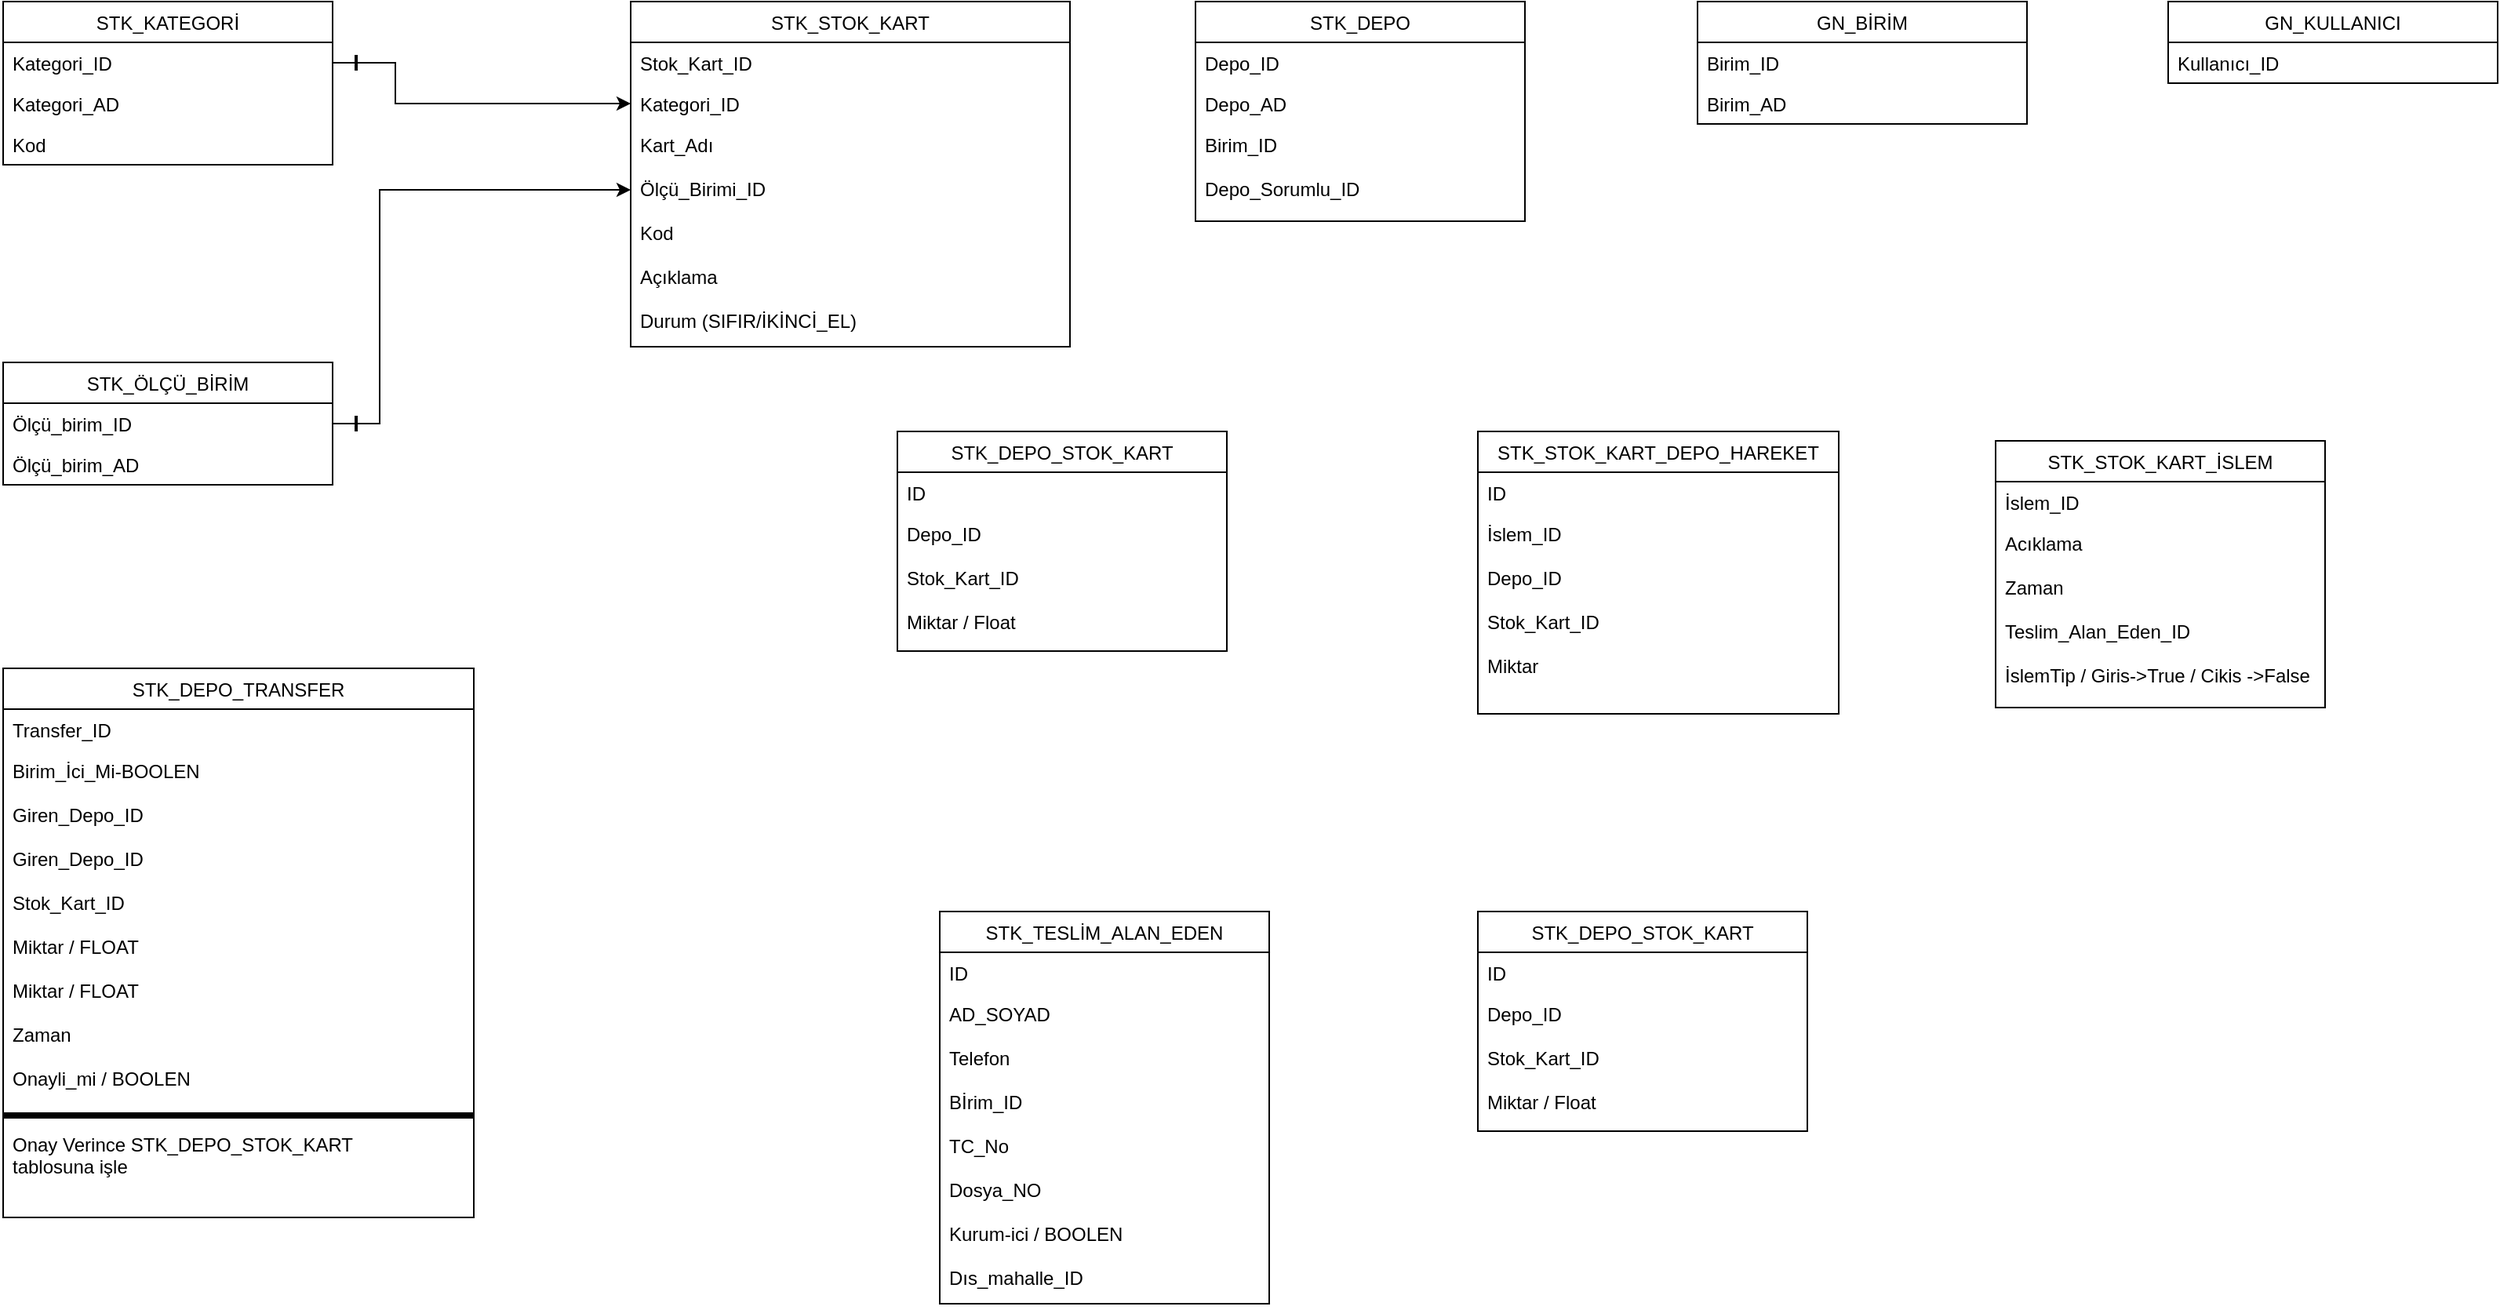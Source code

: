 <mxfile version="14.8.6" type="github"><diagram id="fS6i8GB3aAeq0cGz4JQb" name="Page-1"><mxGraphModel dx="2255" dy="1323" grid="1" gridSize="10" guides="1" tooltips="1" connect="1" arrows="1" fold="1" page="1" pageScale="1" pageWidth="1654" pageHeight="1169" math="0" shadow="0"><root><mxCell id="0"/><mxCell id="1" parent="0"/><mxCell id="K7XLx4ym4blW93inoASt-127" value="STK_KATEGORİ" style="swimlane;fontStyle=0;childLayout=stackLayout;horizontal=1;startSize=26;fillColor=none;horizontalStack=0;resizeParent=1;resizeParentMax=0;resizeLast=0;collapsible=1;marginBottom=0;" vertex="1" parent="1"><mxGeometry x="20" y="20" width="210" height="104" as="geometry"/></mxCell><mxCell id="K7XLx4ym4blW93inoASt-128" value="Kategori_ID" style="text;strokeColor=none;fillColor=none;align=left;verticalAlign=top;spacingLeft=4;spacingRight=4;overflow=hidden;rotatable=0;points=[[0,0.5],[1,0.5]];portConstraint=eastwest;" vertex="1" parent="K7XLx4ym4blW93inoASt-127"><mxGeometry y="26" width="210" height="26" as="geometry"/></mxCell><mxCell id="K7XLx4ym4blW93inoASt-129" value="Kategori_AD" style="text;strokeColor=none;fillColor=none;align=left;verticalAlign=top;spacingLeft=4;spacingRight=4;overflow=hidden;rotatable=0;points=[[0,0.5],[1,0.5]];portConstraint=eastwest;" vertex="1" parent="K7XLx4ym4blW93inoASt-127"><mxGeometry y="52" width="210" height="26" as="geometry"/></mxCell><mxCell id="K7XLx4ym4blW93inoASt-130" value="Kod" style="text;strokeColor=none;fillColor=none;align=left;verticalAlign=top;spacingLeft=4;spacingRight=4;overflow=hidden;rotatable=0;points=[[0,0.5],[1,0.5]];portConstraint=eastwest;" vertex="1" parent="K7XLx4ym4blW93inoASt-127"><mxGeometry y="78" width="210" height="26" as="geometry"/></mxCell><mxCell id="K7XLx4ym4blW93inoASt-131" value="STK_STOK_KART" style="swimlane;fontStyle=0;childLayout=stackLayout;horizontal=1;startSize=26;fillColor=none;horizontalStack=0;resizeParent=1;resizeParentMax=0;resizeLast=0;collapsible=1;marginBottom=0;" vertex="1" parent="1"><mxGeometry x="420" y="20" width="280" height="220" as="geometry"/></mxCell><mxCell id="K7XLx4ym4blW93inoASt-132" value="Stok_Kart_ID" style="text;strokeColor=none;fillColor=none;align=left;verticalAlign=top;spacingLeft=4;spacingRight=4;overflow=hidden;rotatable=0;points=[[0,0.5],[1,0.5]];portConstraint=eastwest;" vertex="1" parent="K7XLx4ym4blW93inoASt-131"><mxGeometry y="26" width="280" height="26" as="geometry"/></mxCell><mxCell id="K7XLx4ym4blW93inoASt-133" value="Kategori_ID" style="text;strokeColor=none;fillColor=none;align=left;verticalAlign=top;spacingLeft=4;spacingRight=4;overflow=hidden;rotatable=0;points=[[0,0.5],[1,0.5]];portConstraint=eastwest;" vertex="1" parent="K7XLx4ym4blW93inoASt-131"><mxGeometry y="52" width="280" height="26" as="geometry"/></mxCell><mxCell id="K7XLx4ym4blW93inoASt-134" value="Kart_Adı&#10;&#10;Ölçü_Birimi_ID&#10;&#10;Kod&#10;&#10;Açıklama &#10;&#10;Durum (SIFIR/İKİNCİ_EL)&#10;" style="text;strokeColor=none;fillColor=none;align=left;verticalAlign=top;spacingLeft=4;spacingRight=4;overflow=hidden;rotatable=0;points=[[0,0.5],[1,0.5]];portConstraint=eastwest;" vertex="1" parent="K7XLx4ym4blW93inoASt-131"><mxGeometry y="78" width="280" height="142" as="geometry"/></mxCell><mxCell id="K7XLx4ym4blW93inoASt-135" value="STK_ÖLÇÜ_BİRİM" style="swimlane;fontStyle=0;childLayout=stackLayout;horizontal=1;startSize=26;fillColor=none;horizontalStack=0;resizeParent=1;resizeParentMax=0;resizeLast=0;collapsible=1;marginBottom=0;" vertex="1" parent="1"><mxGeometry x="20" y="250" width="210" height="78" as="geometry"/></mxCell><mxCell id="K7XLx4ym4blW93inoASt-136" value="Ölçü_birim_ID" style="text;strokeColor=none;fillColor=none;align=left;verticalAlign=top;spacingLeft=4;spacingRight=4;overflow=hidden;rotatable=0;points=[[0,0.5],[1,0.5]];portConstraint=eastwest;" vertex="1" parent="K7XLx4ym4blW93inoASt-135"><mxGeometry y="26" width="210" height="26" as="geometry"/></mxCell><mxCell id="K7XLx4ym4blW93inoASt-137" value="Ölçü_birim_AD" style="text;strokeColor=none;fillColor=none;align=left;verticalAlign=top;spacingLeft=4;spacingRight=4;overflow=hidden;rotatable=0;points=[[0,0.5],[1,0.5]];portConstraint=eastwest;" vertex="1" parent="K7XLx4ym4blW93inoASt-135"><mxGeometry y="52" width="210" height="26" as="geometry"/></mxCell><mxCell id="K7XLx4ym4blW93inoASt-139" value="STK_DEPO" style="swimlane;fontStyle=0;childLayout=stackLayout;horizontal=1;startSize=26;fillColor=none;horizontalStack=0;resizeParent=1;resizeParentMax=0;resizeLast=0;collapsible=1;marginBottom=0;" vertex="1" parent="1"><mxGeometry x="780" y="20" width="210" height="140" as="geometry"/></mxCell><mxCell id="K7XLx4ym4blW93inoASt-140" value="Depo_ID" style="text;strokeColor=none;fillColor=none;align=left;verticalAlign=top;spacingLeft=4;spacingRight=4;overflow=hidden;rotatable=0;points=[[0,0.5],[1,0.5]];portConstraint=eastwest;" vertex="1" parent="K7XLx4ym4blW93inoASt-139"><mxGeometry y="26" width="210" height="26" as="geometry"/></mxCell><mxCell id="K7XLx4ym4blW93inoASt-141" value="Depo_AD" style="text;strokeColor=none;fillColor=none;align=left;verticalAlign=top;spacingLeft=4;spacingRight=4;overflow=hidden;rotatable=0;points=[[0,0.5],[1,0.5]];portConstraint=eastwest;" vertex="1" parent="K7XLx4ym4blW93inoASt-139"><mxGeometry y="52" width="210" height="26" as="geometry"/></mxCell><mxCell id="K7XLx4ym4blW93inoASt-142" value="Birim_ID&#10;&#10;Depo_Sorumlu_ID" style="text;strokeColor=none;fillColor=none;align=left;verticalAlign=top;spacingLeft=4;spacingRight=4;overflow=hidden;rotatable=0;points=[[0,0.5],[1,0.5]];portConstraint=eastwest;" vertex="1" parent="K7XLx4ym4blW93inoASt-139"><mxGeometry y="78" width="210" height="62" as="geometry"/></mxCell><mxCell id="K7XLx4ym4blW93inoASt-143" value="GN_BİRİM" style="swimlane;fontStyle=0;childLayout=stackLayout;horizontal=1;startSize=26;fillColor=none;horizontalStack=0;resizeParent=1;resizeParentMax=0;resizeLast=0;collapsible=1;marginBottom=0;" vertex="1" parent="1"><mxGeometry x="1100" y="20" width="210" height="78" as="geometry"/></mxCell><mxCell id="K7XLx4ym4blW93inoASt-144" value="Birim_ID" style="text;strokeColor=none;fillColor=none;align=left;verticalAlign=top;spacingLeft=4;spacingRight=4;overflow=hidden;rotatable=0;points=[[0,0.5],[1,0.5]];portConstraint=eastwest;" vertex="1" parent="K7XLx4ym4blW93inoASt-143"><mxGeometry y="26" width="210" height="26" as="geometry"/></mxCell><mxCell id="K7XLx4ym4blW93inoASt-145" value="Birim_AD" style="text;strokeColor=none;fillColor=none;align=left;verticalAlign=top;spacingLeft=4;spacingRight=4;overflow=hidden;rotatable=0;points=[[0,0.5],[1,0.5]];portConstraint=eastwest;" vertex="1" parent="K7XLx4ym4blW93inoASt-143"><mxGeometry y="52" width="210" height="26" as="geometry"/></mxCell><mxCell id="K7XLx4ym4blW93inoASt-147" value="GN_KULLANICI" style="swimlane;fontStyle=0;childLayout=stackLayout;horizontal=1;startSize=26;fillColor=none;horizontalStack=0;resizeParent=1;resizeParentMax=0;resizeLast=0;collapsible=1;marginBottom=0;" vertex="1" parent="1"><mxGeometry x="1400" y="20" width="210" height="52" as="geometry"/></mxCell><mxCell id="K7XLx4ym4blW93inoASt-148" value="Kullanıcı_ID" style="text;strokeColor=none;fillColor=none;align=left;verticalAlign=top;spacingLeft=4;spacingRight=4;overflow=hidden;rotatable=0;points=[[0,0.5],[1,0.5]];portConstraint=eastwest;" vertex="1" parent="K7XLx4ym4blW93inoASt-147"><mxGeometry y="26" width="210" height="26" as="geometry"/></mxCell><mxCell id="K7XLx4ym4blW93inoASt-151" value="" style="edgeStyle=orthogonalEdgeStyle;rounded=0;orthogonalLoop=1;jettySize=auto;html=1;entryX=0;entryY=0.5;entryDx=0;entryDy=0;" edge="1" parent="1" source="K7XLx4ym4blW93inoASt-128" target="K7XLx4ym4blW93inoASt-133"><mxGeometry relative="1" as="geometry"><Array as="points"><mxPoint x="270" y="59"/><mxPoint x="270" y="85"/></Array></mxGeometry></mxCell><mxCell id="K7XLx4ym4blW93inoASt-152" value="" style="line;strokeWidth=2;direction=south;html=1;" vertex="1" parent="1"><mxGeometry x="240" y="54" width="10" height="10" as="geometry"/></mxCell><mxCell id="K7XLx4ym4blW93inoASt-154" style="edgeStyle=orthogonalEdgeStyle;rounded=0;orthogonalLoop=1;jettySize=auto;html=1;entryX=0;entryY=0.296;entryDx=0;entryDy=0;entryPerimeter=0;" edge="1" parent="1" source="K7XLx4ym4blW93inoASt-136" target="K7XLx4ym4blW93inoASt-134"><mxGeometry relative="1" as="geometry"><Array as="points"><mxPoint x="260" y="289"/><mxPoint x="260" y="140"/></Array></mxGeometry></mxCell><mxCell id="K7XLx4ym4blW93inoASt-155" value="" style="line;strokeWidth=2;direction=south;html=1;" vertex="1" parent="1"><mxGeometry x="240" y="284" width="10" height="10" as="geometry"/></mxCell><mxCell id="K7XLx4ym4blW93inoASt-156" value="STK_DEPO_STOK_KART" style="swimlane;fontStyle=0;childLayout=stackLayout;horizontal=1;startSize=26;fillColor=none;horizontalStack=0;resizeParent=1;resizeParentMax=0;resizeLast=0;collapsible=1;marginBottom=0;" vertex="1" parent="1"><mxGeometry x="590" y="294" width="210" height="140" as="geometry"/></mxCell><mxCell id="K7XLx4ym4blW93inoASt-157" value="ID&#10;&#10;" style="text;strokeColor=none;fillColor=none;align=left;verticalAlign=top;spacingLeft=4;spacingRight=4;overflow=hidden;rotatable=0;points=[[0,0.5],[1,0.5]];portConstraint=eastwest;" vertex="1" parent="K7XLx4ym4blW93inoASt-156"><mxGeometry y="26" width="210" height="26" as="geometry"/></mxCell><mxCell id="K7XLx4ym4blW93inoASt-158" value="Depo_ID&#10;&#10;Stok_Kart_ID&#10;&#10;Miktar / Float" style="text;strokeColor=none;fillColor=none;align=left;verticalAlign=top;spacingLeft=4;spacingRight=4;overflow=hidden;rotatable=0;points=[[0,0.5],[1,0.5]];portConstraint=eastwest;" vertex="1" parent="K7XLx4ym4blW93inoASt-156"><mxGeometry y="52" width="210" height="88" as="geometry"/></mxCell><mxCell id="K7XLx4ym4blW93inoASt-159" value="STK_DEPO_TRANSFER" style="swimlane;fontStyle=0;childLayout=stackLayout;horizontal=1;startSize=26;fillColor=none;horizontalStack=0;resizeParent=1;resizeParentMax=0;resizeLast=0;collapsible=1;marginBottom=0;" vertex="1" parent="1"><mxGeometry x="20" y="445" width="300" height="350" as="geometry"/></mxCell><mxCell id="K7XLx4ym4blW93inoASt-160" value="Transfer_ID&#10;&#10;" style="text;strokeColor=none;fillColor=none;align=left;verticalAlign=top;spacingLeft=4;spacingRight=4;overflow=hidden;rotatable=0;points=[[0,0.5],[1,0.5]];portConstraint=eastwest;" vertex="1" parent="K7XLx4ym4blW93inoASt-159"><mxGeometry y="26" width="300" height="26" as="geometry"/></mxCell><mxCell id="K7XLx4ym4blW93inoASt-161" value="Birim_İci_Mi-BOOLEN&#10;&#10;Giren_Depo_ID&#10;&#10;Giren_Depo_ID&#10;&#10;Stok_Kart_ID&#10;&#10;Miktar / FLOAT&#10;&#10;Miktar / FLOAT &#10;&#10;Zaman&#10;&#10;Onayli_mi / BOOLEN&#10;&#10;&#10;Onay Verince STK_DEPO_STOK_KART &#10;tablosuna işle" style="text;strokeColor=none;fillColor=none;align=left;verticalAlign=top;spacingLeft=4;spacingRight=4;overflow=hidden;rotatable=0;points=[[0,0.5],[1,0.5]];portConstraint=eastwest;" vertex="1" parent="K7XLx4ym4blW93inoASt-159"><mxGeometry y="52" width="300" height="298" as="geometry"/></mxCell><mxCell id="K7XLx4ym4blW93inoASt-164" value="" style="line;strokeWidth=4;html=1;perimeter=backbonePerimeter;points=[];outlineConnect=0;" vertex="1" parent="1"><mxGeometry x="20" y="700" width="300" height="60" as="geometry"/></mxCell><mxCell id="K7XLx4ym4blW93inoASt-165" value="STK_STOK_KART_DEPO_HAREKET" style="swimlane;fontStyle=0;childLayout=stackLayout;horizontal=1;startSize=26;fillColor=none;horizontalStack=0;resizeParent=1;resizeParentMax=0;resizeLast=0;collapsible=1;marginBottom=0;" vertex="1" parent="1"><mxGeometry x="960" y="294" width="230" height="180" as="geometry"/></mxCell><mxCell id="K7XLx4ym4blW93inoASt-166" value="ID&#10;&#10;" style="text;strokeColor=none;fillColor=none;align=left;verticalAlign=top;spacingLeft=4;spacingRight=4;overflow=hidden;rotatable=0;points=[[0,0.5],[1,0.5]];portConstraint=eastwest;" vertex="1" parent="K7XLx4ym4blW93inoASt-165"><mxGeometry y="26" width="230" height="26" as="geometry"/></mxCell><mxCell id="K7XLx4ym4blW93inoASt-167" value="İslem_ID&#10;&#10;Depo_ID&#10;&#10;Stok_Kart_ID&#10;&#10;Miktar" style="text;strokeColor=none;fillColor=none;align=left;verticalAlign=top;spacingLeft=4;spacingRight=4;overflow=hidden;rotatable=0;points=[[0,0.5],[1,0.5]];portConstraint=eastwest;" vertex="1" parent="K7XLx4ym4blW93inoASt-165"><mxGeometry y="52" width="230" height="128" as="geometry"/></mxCell><mxCell id="K7XLx4ym4blW93inoASt-168" value="STK_STOK_KART_İSLEM" style="swimlane;fontStyle=0;childLayout=stackLayout;horizontal=1;startSize=26;fillColor=none;horizontalStack=0;resizeParent=1;resizeParentMax=0;resizeLast=0;collapsible=1;marginBottom=0;" vertex="1" parent="1"><mxGeometry x="1290" y="300" width="210" height="170" as="geometry"/></mxCell><mxCell id="K7XLx4ym4blW93inoASt-169" value="İslem_ID&#10;&#10;" style="text;strokeColor=none;fillColor=none;align=left;verticalAlign=top;spacingLeft=4;spacingRight=4;overflow=hidden;rotatable=0;points=[[0,0.5],[1,0.5]];portConstraint=eastwest;" vertex="1" parent="K7XLx4ym4blW93inoASt-168"><mxGeometry y="26" width="210" height="26" as="geometry"/></mxCell><mxCell id="K7XLx4ym4blW93inoASt-170" value="Acıklama&#10;&#10;Zaman&#10;&#10;Teslim_Alan_Eden_ID&#10;&#10;İslemTip / Giris-&gt;True / Cikis -&gt;False" style="text;strokeColor=none;fillColor=none;align=left;verticalAlign=top;spacingLeft=4;spacingRight=4;overflow=hidden;rotatable=0;points=[[0,0.5],[1,0.5]];portConstraint=eastwest;" vertex="1" parent="K7XLx4ym4blW93inoASt-168"><mxGeometry y="52" width="210" height="118" as="geometry"/></mxCell><mxCell id="K7XLx4ym4blW93inoASt-171" value="STK_TESLİM_ALAN_EDEN" style="swimlane;fontStyle=0;childLayout=stackLayout;horizontal=1;startSize=26;fillColor=none;horizontalStack=0;resizeParent=1;resizeParentMax=0;resizeLast=0;collapsible=1;marginBottom=0;" vertex="1" parent="1"><mxGeometry x="617" y="600" width="210" height="250" as="geometry"/></mxCell><mxCell id="K7XLx4ym4blW93inoASt-172" value="ID&#10;&#10;" style="text;strokeColor=none;fillColor=none;align=left;verticalAlign=top;spacingLeft=4;spacingRight=4;overflow=hidden;rotatable=0;points=[[0,0.5],[1,0.5]];portConstraint=eastwest;" vertex="1" parent="K7XLx4ym4blW93inoASt-171"><mxGeometry y="26" width="210" height="26" as="geometry"/></mxCell><mxCell id="K7XLx4ym4blW93inoASt-173" value="AD_SOYAD&#10;&#10;Telefon&#10;&#10;Bİrim_ID&#10;&#10;TC_No&#10;&#10;Dosya_NO&#10;&#10;Kurum-ici / BOOLEN&#10;&#10;Dıs_mahalle_ID" style="text;strokeColor=none;fillColor=none;align=left;verticalAlign=top;spacingLeft=4;spacingRight=4;overflow=hidden;rotatable=0;points=[[0,0.5],[1,0.5]];portConstraint=eastwest;" vertex="1" parent="K7XLx4ym4blW93inoASt-171"><mxGeometry y="52" width="210" height="198" as="geometry"/></mxCell><mxCell id="K7XLx4ym4blW93inoASt-174" value="STK_DEPO_STOK_KART" style="swimlane;fontStyle=0;childLayout=stackLayout;horizontal=1;startSize=26;fillColor=none;horizontalStack=0;resizeParent=1;resizeParentMax=0;resizeLast=0;collapsible=1;marginBottom=0;" vertex="1" parent="1"><mxGeometry x="960" y="600" width="210" height="140" as="geometry"/></mxCell><mxCell id="K7XLx4ym4blW93inoASt-175" value="ID&#10;&#10;" style="text;strokeColor=none;fillColor=none;align=left;verticalAlign=top;spacingLeft=4;spacingRight=4;overflow=hidden;rotatable=0;points=[[0,0.5],[1,0.5]];portConstraint=eastwest;" vertex="1" parent="K7XLx4ym4blW93inoASt-174"><mxGeometry y="26" width="210" height="26" as="geometry"/></mxCell><mxCell id="K7XLx4ym4blW93inoASt-176" value="Depo_ID&#10;&#10;Stok_Kart_ID&#10;&#10;Miktar / Float" style="text;strokeColor=none;fillColor=none;align=left;verticalAlign=top;spacingLeft=4;spacingRight=4;overflow=hidden;rotatable=0;points=[[0,0.5],[1,0.5]];portConstraint=eastwest;" vertex="1" parent="K7XLx4ym4blW93inoASt-174"><mxGeometry y="52" width="210" height="88" as="geometry"/></mxCell></root></mxGraphModel></diagram></mxfile>